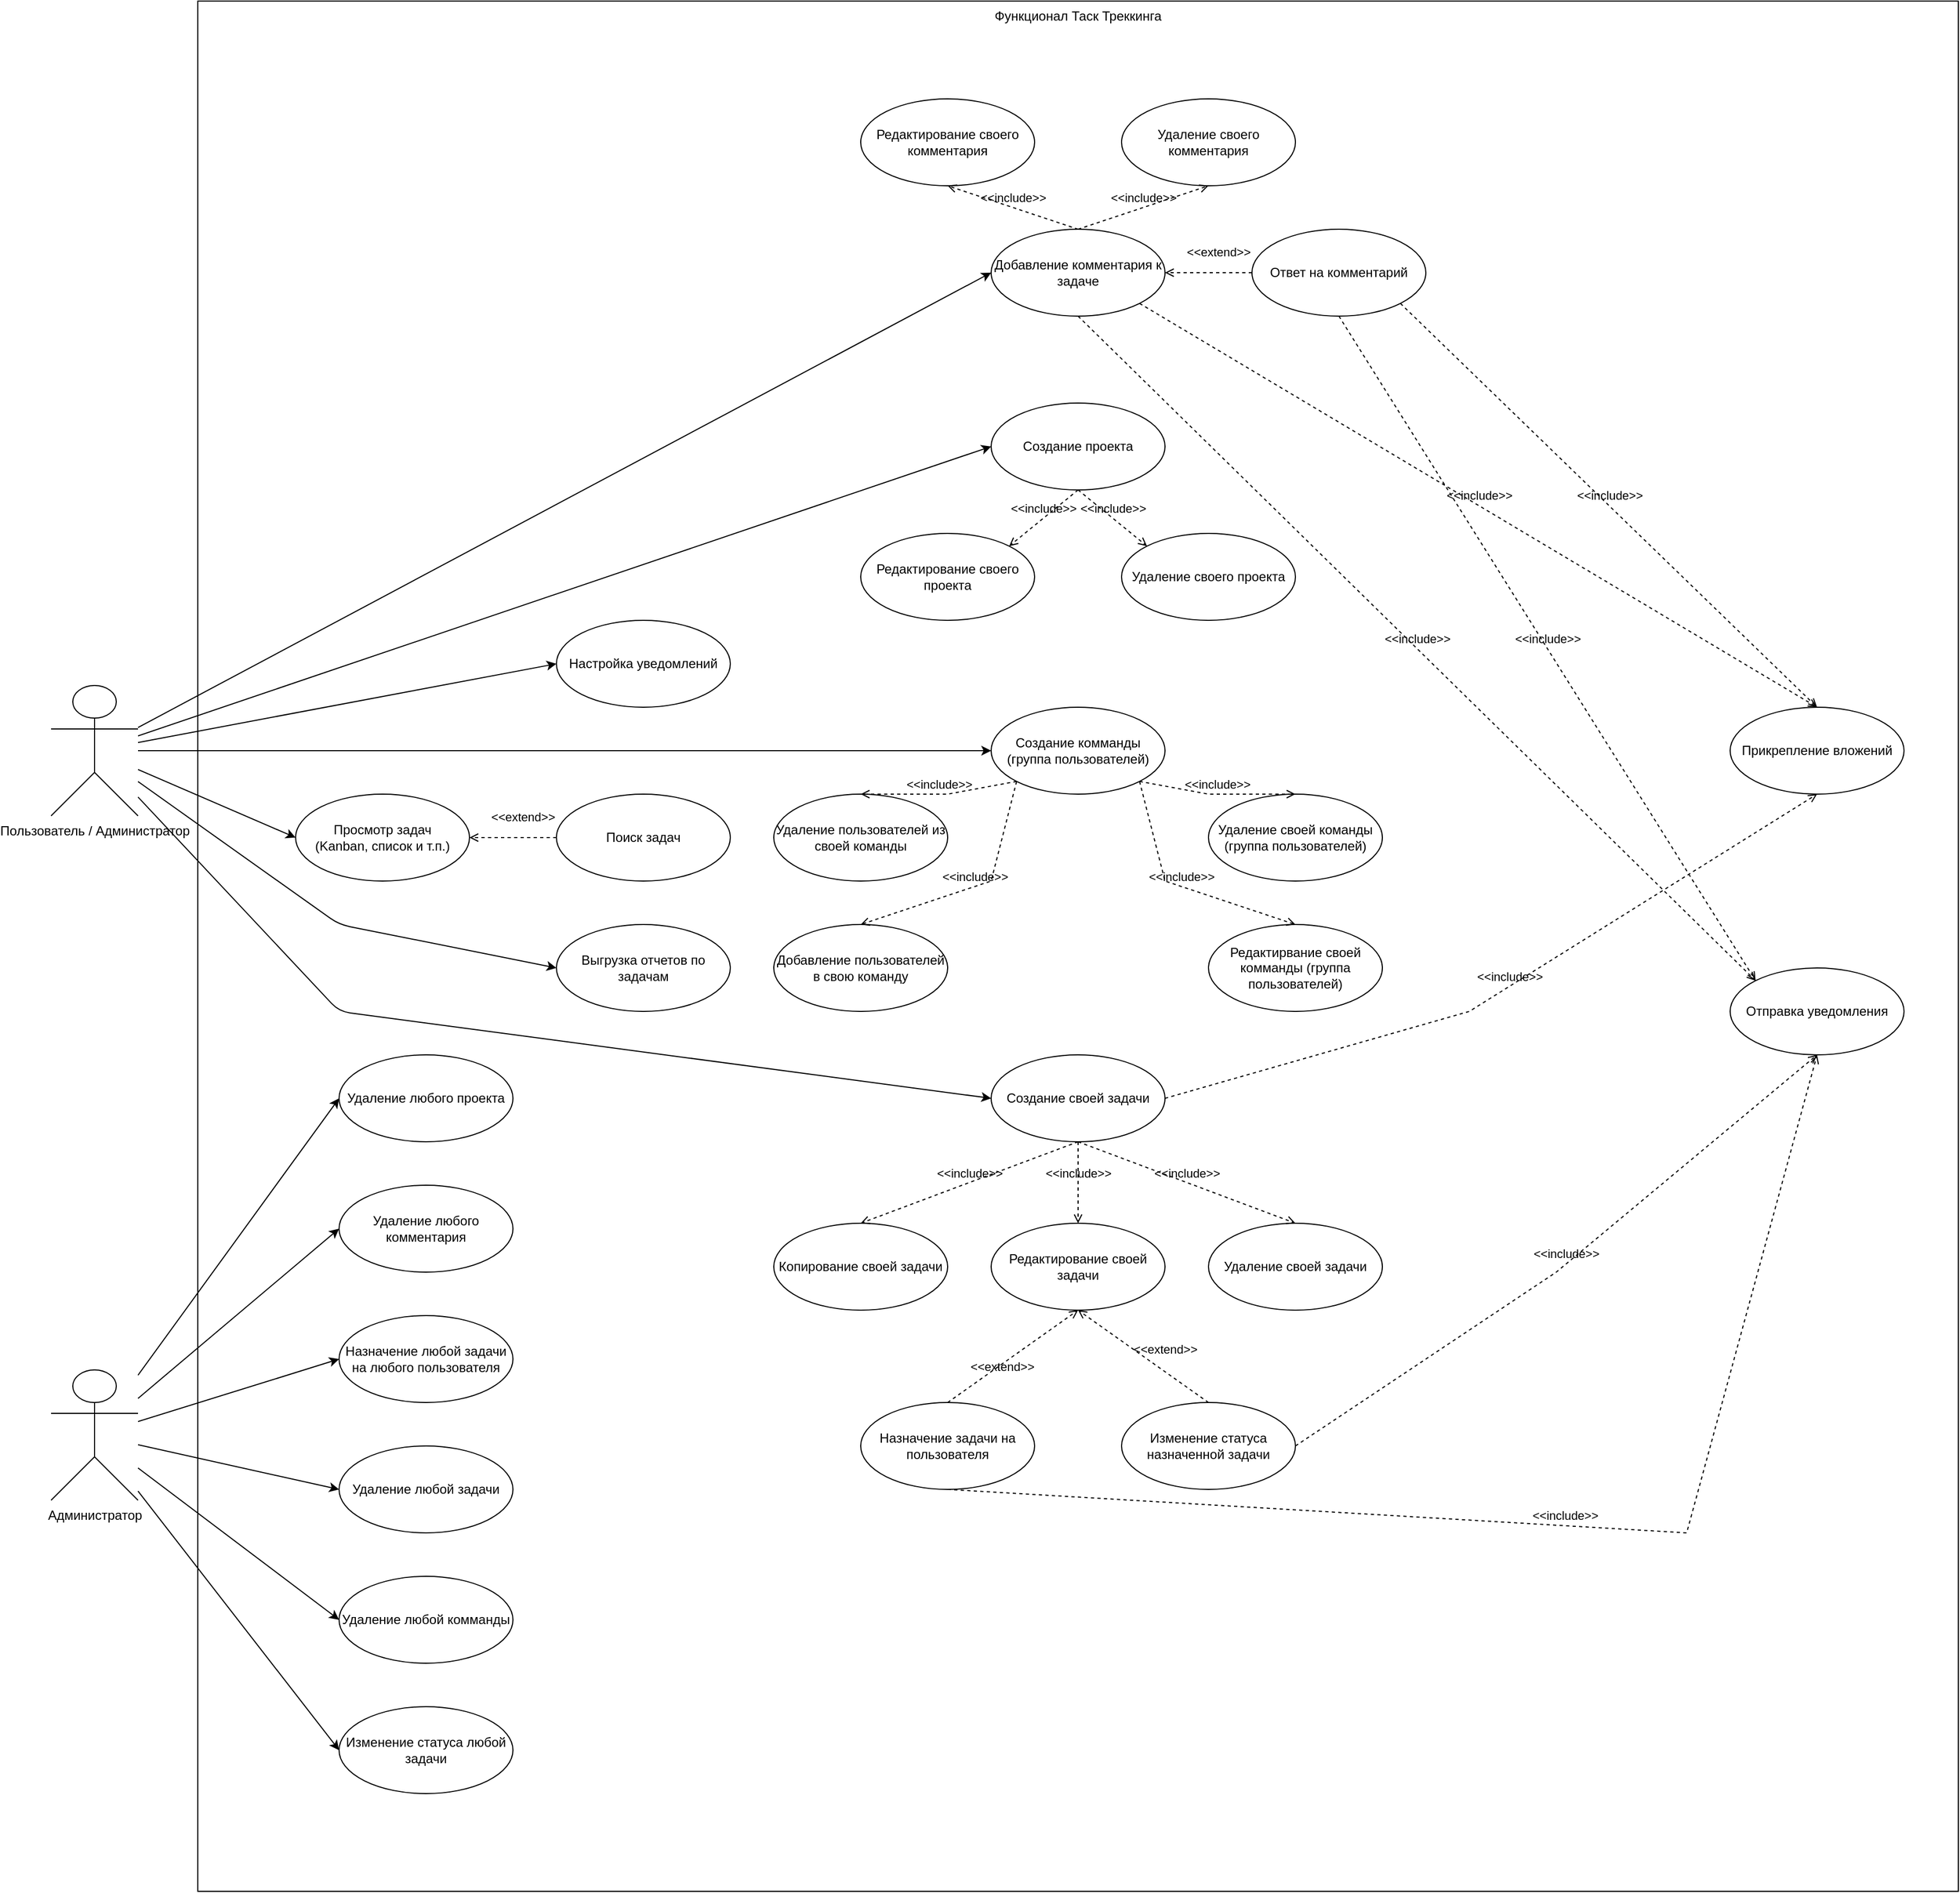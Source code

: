 <mxfile>
    <diagram id="AhvNE2Bj85OlApgS3JiM" name="Page-1">
        <mxGraphModel dx="2032" dy="3117" grid="1" gridSize="10" guides="1" tooltips="1" connect="1" arrows="1" fold="1" page="1" pageScale="1" pageWidth="850" pageHeight="1100" math="0" shadow="0">
            <root>
                <mxCell id="0"/>
                <mxCell id="1" parent="0"/>
                <mxCell id="3" value="Функционал Таск Треккинга" style="rounded=0;whiteSpace=wrap;html=1;align=center;verticalAlign=top;shadow=0;" vertex="1" parent="1">
                    <mxGeometry x="-290" y="-1930" width="1620" height="1740" as="geometry"/>
                </mxCell>
                <mxCell id="74" style="edgeStyle=none;html=1;entryX=0;entryY=0.5;entryDx=0;entryDy=0;" edge="1" parent="1" source="46" target="66">
                    <mxGeometry relative="1" as="geometry"/>
                </mxCell>
                <mxCell id="75" style="edgeStyle=none;html=1;entryX=0;entryY=0.5;entryDx=0;entryDy=0;" edge="1" parent="1" source="46" target="67">
                    <mxGeometry relative="1" as="geometry"/>
                </mxCell>
                <mxCell id="84" style="edgeStyle=none;html=1;entryX=0;entryY=0.5;entryDx=0;entryDy=0;" edge="1" parent="1" source="46" target="55">
                    <mxGeometry relative="1" as="geometry"/>
                </mxCell>
                <mxCell id="86" style="edgeStyle=none;html=1;entryX=0;entryY=0.5;entryDx=0;entryDy=0;" edge="1" parent="1" source="46" target="48">
                    <mxGeometry relative="1" as="geometry">
                        <mxPoint x="-200" y="-1000" as="targetPoint"/>
                        <Array as="points">
                            <mxPoint x="-160" y="-1000"/>
                        </Array>
                    </mxGeometry>
                </mxCell>
                <mxCell id="92" style="edgeStyle=none;html=1;entryX=0;entryY=0.5;entryDx=0;entryDy=0;" edge="1" parent="1" source="46" target="64">
                    <mxGeometry relative="1" as="geometry"/>
                </mxCell>
                <mxCell id="94" style="edgeStyle=none;html=1;entryX=0;entryY=0.5;entryDx=0;entryDy=0;" edge="1" parent="1" source="46" target="65">
                    <mxGeometry relative="1" as="geometry">
                        <Array as="points">
                            <mxPoint x="-160" y="-1080"/>
                        </Array>
                    </mxGeometry>
                </mxCell>
                <mxCell id="95" style="edgeStyle=none;html=1;entryX=0;entryY=0.5;entryDx=0;entryDy=0;" edge="1" parent="1" source="46" target="58">
                    <mxGeometry relative="1" as="geometry"/>
                </mxCell>
                <mxCell id="46" value="Пользователь / Администратор" style="shape=umlActor;verticalLabelPosition=bottom;verticalAlign=top;html=1;outlineConnect=0;" vertex="1" parent="1">
                    <mxGeometry x="-425" y="-1300" width="80" height="120" as="geometry"/>
                </mxCell>
                <mxCell id="48" value="Создание своей задачи" style="ellipse;whiteSpace=wrap;html=1;" vertex="1" parent="1">
                    <mxGeometry x="440" y="-960" width="160" height="80" as="geometry"/>
                </mxCell>
                <mxCell id="49" value="Копирование своей задачи" style="ellipse;whiteSpace=wrap;html=1;" vertex="1" parent="1">
                    <mxGeometry x="240" y="-805" width="160" height="80" as="geometry"/>
                </mxCell>
                <mxCell id="50" value="Редактирование своей задачи" style="ellipse;whiteSpace=wrap;html=1;" vertex="1" parent="1">
                    <mxGeometry x="440" y="-805" width="160" height="80" as="geometry"/>
                </mxCell>
                <mxCell id="51" value="Удаление своей задачи" style="ellipse;whiteSpace=wrap;html=1;" vertex="1" parent="1">
                    <mxGeometry x="640" y="-805" width="160" height="80" as="geometry"/>
                </mxCell>
                <mxCell id="52" value="Назначение задачи на пользователя" style="ellipse;whiteSpace=wrap;html=1;" vertex="1" parent="1">
                    <mxGeometry x="320" y="-640" width="160" height="80" as="geometry"/>
                </mxCell>
                <mxCell id="53" value="Изменение статуса назначенной задачи" style="ellipse;whiteSpace=wrap;html=1;" vertex="1" parent="1">
                    <mxGeometry x="560" y="-640" width="160" height="80" as="geometry"/>
                </mxCell>
                <mxCell id="55" value="Просмотр задач&lt;br&gt;(Kanban, список и т.п.)" style="ellipse;whiteSpace=wrap;html=1;" vertex="1" parent="1">
                    <mxGeometry x="-200" y="-1200" width="160" height="80" as="geometry"/>
                </mxCell>
                <mxCell id="56" value="Поиск задач" style="ellipse;whiteSpace=wrap;html=1;" vertex="1" parent="1">
                    <mxGeometry x="40" y="-1200" width="160" height="80" as="geometry"/>
                </mxCell>
                <mxCell id="57" value="Прикрепление вложений" style="ellipse;whiteSpace=wrap;html=1;" vertex="1" parent="1">
                    <mxGeometry x="1120" y="-1280" width="160" height="80" as="geometry"/>
                </mxCell>
                <mxCell id="58" value="Добавление комментария к задаче" style="ellipse;whiteSpace=wrap;html=1;" vertex="1" parent="1">
                    <mxGeometry x="440" y="-1720" width="160" height="80" as="geometry"/>
                </mxCell>
                <mxCell id="59" value="Редактирование своего комментария" style="ellipse;whiteSpace=wrap;html=1;" vertex="1" parent="1">
                    <mxGeometry x="320" y="-1840" width="160" height="80" as="geometry"/>
                </mxCell>
                <mxCell id="60" value="Удаление своего комментария" style="ellipse;whiteSpace=wrap;html=1;" vertex="1" parent="1">
                    <mxGeometry x="560" y="-1840" width="160" height="80" as="geometry"/>
                </mxCell>
                <mxCell id="61" value="Ответ на комментарий" style="ellipse;whiteSpace=wrap;html=1;" vertex="1" parent="1">
                    <mxGeometry x="680" y="-1720" width="160" height="80" as="geometry"/>
                </mxCell>
                <mxCell id="63" value="Отправка уведомления" style="ellipse;whiteSpace=wrap;html=1;" vertex="1" parent="1">
                    <mxGeometry x="1120" y="-1040" width="160" height="80" as="geometry"/>
                </mxCell>
                <mxCell id="64" value="Настройка уведомлений" style="ellipse;whiteSpace=wrap;html=1;" vertex="1" parent="1">
                    <mxGeometry x="40" y="-1360" width="160" height="80" as="geometry"/>
                </mxCell>
                <mxCell id="65" value="Выгрузка отчетов по задачам" style="ellipse;whiteSpace=wrap;html=1;" vertex="1" parent="1">
                    <mxGeometry x="40" y="-1080" width="160" height="80" as="geometry"/>
                </mxCell>
                <mxCell id="66" value="Создание проекта" style="ellipse;whiteSpace=wrap;html=1;" vertex="1" parent="1">
                    <mxGeometry x="440" y="-1560" width="160" height="80" as="geometry"/>
                </mxCell>
                <mxCell id="67" value="Создание комманды (группа пользователей)" style="ellipse;whiteSpace=wrap;html=1;" vertex="1" parent="1">
                    <mxGeometry x="440" y="-1280" width="160" height="80" as="geometry"/>
                </mxCell>
                <mxCell id="68" value="Редактирование своего проекта" style="ellipse;whiteSpace=wrap;html=1;" vertex="1" parent="1">
                    <mxGeometry x="320" y="-1440" width="160" height="80" as="geometry"/>
                </mxCell>
                <mxCell id="69" value="Удаление своего проекта" style="ellipse;whiteSpace=wrap;html=1;" vertex="1" parent="1">
                    <mxGeometry x="560" y="-1440" width="160" height="80" as="geometry"/>
                </mxCell>
                <mxCell id="70" value="Редактирвание своей комманды (группа пользователей)" style="ellipse;whiteSpace=wrap;html=1;" vertex="1" parent="1">
                    <mxGeometry x="640" y="-1080" width="160" height="80" as="geometry"/>
                </mxCell>
                <mxCell id="71" value="Удаление своей команды (группа пользователей)" style="ellipse;whiteSpace=wrap;html=1;" vertex="1" parent="1">
                    <mxGeometry x="640" y="-1200" width="160" height="80" as="geometry"/>
                </mxCell>
                <mxCell id="72" value="Добавление пользователей в свою команду" style="ellipse;whiteSpace=wrap;html=1;" vertex="1" parent="1">
                    <mxGeometry x="240" y="-1080" width="160" height="80" as="geometry"/>
                </mxCell>
                <mxCell id="73" value="Удаление пользователей из своей команды" style="ellipse;whiteSpace=wrap;html=1;" vertex="1" parent="1">
                    <mxGeometry x="240" y="-1200" width="160" height="80" as="geometry"/>
                </mxCell>
                <mxCell id="78" value="&amp;lt;&amp;lt;include&amp;gt;&amp;gt;" style="html=1;verticalAlign=bottom;labelBackgroundColor=none;endArrow=open;endFill=0;dashed=1;rounded=0;entryX=0.5;entryY=0;entryDx=0;entryDy=0;exitX=1;exitY=1;exitDx=0;exitDy=0;" edge="1" parent="1" source="67" target="70">
                    <mxGeometry width="160" relative="1" as="geometry">
                        <mxPoint x="390" y="-750" as="sourcePoint"/>
                        <mxPoint x="510" y="-910" as="targetPoint"/>
                        <Array as="points">
                            <mxPoint x="600" y="-1120"/>
                        </Array>
                    </mxGeometry>
                </mxCell>
                <mxCell id="79" value="&amp;lt;&amp;lt;include&amp;gt;&amp;gt;" style="html=1;verticalAlign=bottom;labelBackgroundColor=none;endArrow=open;endFill=0;dashed=1;rounded=0;entryX=0.5;entryY=0;entryDx=0;entryDy=0;exitX=1;exitY=1;exitDx=0;exitDy=0;" edge="1" parent="1" source="67" target="71">
                    <mxGeometry width="160" relative="1" as="geometry">
                        <mxPoint x="530" y="-1190" as="sourcePoint"/>
                        <mxPoint x="490" y="-1150" as="targetPoint"/>
                        <Array as="points">
                            <mxPoint x="640" y="-1200"/>
                        </Array>
                    </mxGeometry>
                </mxCell>
                <mxCell id="80" value="&amp;lt;&amp;lt;include&amp;gt;&amp;gt;" style="html=1;verticalAlign=bottom;labelBackgroundColor=none;endArrow=open;endFill=0;dashed=1;rounded=0;exitX=0;exitY=1;exitDx=0;exitDy=0;entryX=0.5;entryY=0;entryDx=0;entryDy=0;" edge="1" parent="1" source="67" target="72">
                    <mxGeometry width="160" relative="1" as="geometry">
                        <mxPoint x="586.569" y="-1201.716" as="sourcePoint"/>
                        <mxPoint x="590" y="-990" as="targetPoint"/>
                        <Array as="points">
                            <mxPoint x="440" y="-1120"/>
                        </Array>
                    </mxGeometry>
                </mxCell>
                <mxCell id="81" value="&amp;lt;&amp;lt;include&amp;gt;&amp;gt;" style="html=1;verticalAlign=bottom;labelBackgroundColor=none;endArrow=open;endFill=0;dashed=1;rounded=0;entryX=0.5;entryY=0;entryDx=0;entryDy=0;exitX=0;exitY=1;exitDx=0;exitDy=0;" edge="1" parent="1" source="67" target="73">
                    <mxGeometry width="160" relative="1" as="geometry">
                        <mxPoint x="596.569" y="-1191.716" as="sourcePoint"/>
                        <mxPoint x="740" y="-1060" as="targetPoint"/>
                        <Array as="points">
                            <mxPoint x="400" y="-1200"/>
                        </Array>
                    </mxGeometry>
                </mxCell>
                <mxCell id="82" value="&amp;lt;&amp;lt;include&amp;gt;&amp;gt;" style="html=1;verticalAlign=bottom;labelBackgroundColor=none;endArrow=open;endFill=0;dashed=1;rounded=0;exitX=0.5;exitY=1;exitDx=0;exitDy=0;entryX=0;entryY=0;entryDx=0;entryDy=0;" edge="1" parent="1" source="66" target="69">
                    <mxGeometry x="-0.002" width="160" relative="1" as="geometry">
                        <mxPoint x="586.569" y="-1201.716" as="sourcePoint"/>
                        <mxPoint x="730" y="-1070" as="targetPoint"/>
                        <Array as="points"/>
                        <mxPoint as="offset"/>
                    </mxGeometry>
                </mxCell>
                <mxCell id="83" value="&amp;lt;&amp;lt;include&amp;gt;&amp;gt;" style="html=1;verticalAlign=bottom;labelBackgroundColor=none;endArrow=open;endFill=0;dashed=1;rounded=0;exitX=0.5;exitY=1;exitDx=0;exitDy=0;entryX=1;entryY=0;entryDx=0;entryDy=0;" edge="1" parent="1" source="66" target="68">
                    <mxGeometry width="160" relative="1" as="geometry">
                        <mxPoint x="530" y="-1470" as="sourcePoint"/>
                        <mxPoint x="593.431" y="-1418.284" as="targetPoint"/>
                        <Array as="points"/>
                    </mxGeometry>
                </mxCell>
                <mxCell id="85" value="&amp;lt;&amp;lt;extend&amp;gt;&amp;gt;" style="html=1;verticalAlign=bottom;labelBackgroundColor=none;endArrow=open;endFill=0;dashed=1;rounded=0;entryX=1;entryY=0.5;entryDx=0;entryDy=0;exitX=0;exitY=0.5;exitDx=0;exitDy=0;" edge="1" parent="1" source="56" target="55">
                    <mxGeometry x="-0.25" y="-10" width="160" relative="1" as="geometry">
                        <mxPoint x="10.0" y="-1000.0" as="sourcePoint"/>
                        <mxPoint x="-70.0" y="-1000.0" as="targetPoint"/>
                        <mxPoint x="-1" as="offset"/>
                    </mxGeometry>
                </mxCell>
                <mxCell id="87" value="&amp;lt;&amp;lt;include&amp;gt;&amp;gt;" style="html=1;verticalAlign=bottom;labelBackgroundColor=none;endArrow=open;endFill=0;dashed=1;rounded=0;exitX=0.5;exitY=1;exitDx=0;exitDy=0;entryX=0.5;entryY=0;entryDx=0;entryDy=0;" edge="1" parent="1" source="48" target="50">
                    <mxGeometry width="160" relative="1" as="geometry">
                        <mxPoint x="473.431" y="-1246.716" as="sourcePoint"/>
                        <mxPoint x="330" y="-1115" as="targetPoint"/>
                        <Array as="points"/>
                    </mxGeometry>
                </mxCell>
                <mxCell id="88" value="&amp;lt;&amp;lt;include&amp;gt;&amp;gt;" style="html=1;verticalAlign=bottom;labelBackgroundColor=none;endArrow=open;endFill=0;dashed=1;rounded=0;exitX=0.5;exitY=1;exitDx=0;exitDy=0;entryX=0.5;entryY=0;entryDx=0;entryDy=0;" edge="1" parent="1" source="48" target="51">
                    <mxGeometry width="160" relative="1" as="geometry">
                        <mxPoint x="530" y="-870" as="sourcePoint"/>
                        <mxPoint x="530" y="-795" as="targetPoint"/>
                        <Array as="points"/>
                    </mxGeometry>
                </mxCell>
                <mxCell id="89" value="&amp;lt;&amp;lt;include&amp;gt;&amp;gt;" style="html=1;verticalAlign=bottom;labelBackgroundColor=none;endArrow=open;endFill=0;dashed=1;rounded=0;exitX=0.5;exitY=1;exitDx=0;exitDy=0;entryX=0.5;entryY=0;entryDx=0;entryDy=0;" edge="1" parent="1" source="48" target="49">
                    <mxGeometry width="160" relative="1" as="geometry">
                        <mxPoint x="530" y="-870" as="sourcePoint"/>
                        <mxPoint x="730" y="-795" as="targetPoint"/>
                        <Array as="points"/>
                    </mxGeometry>
                </mxCell>
                <mxCell id="90" value="&amp;lt;&amp;lt;extend&amp;gt;&amp;gt;" style="html=1;verticalAlign=bottom;labelBackgroundColor=none;endArrow=open;endFill=0;dashed=1;rounded=0;entryX=0.5;entryY=1;entryDx=0;entryDy=0;exitX=0.5;exitY=0;exitDx=0;exitDy=0;" edge="1" parent="1" source="52" target="50">
                    <mxGeometry x="-0.25" y="-10" width="160" relative="1" as="geometry">
                        <mxPoint x="70" y="-620" as="sourcePoint"/>
                        <mxPoint x="-30.0" y="-1150" as="targetPoint"/>
                        <mxPoint x="-1" as="offset"/>
                    </mxGeometry>
                </mxCell>
                <mxCell id="91" value="&amp;lt;&amp;lt;extend&amp;gt;&amp;gt;" style="html=1;verticalAlign=bottom;labelBackgroundColor=none;endArrow=open;endFill=0;dashed=1;rounded=0;entryX=0.5;entryY=1;entryDx=0;entryDy=0;exitX=0.5;exitY=0;exitDx=0;exitDy=0;" edge="1" parent="1" source="53" target="50">
                    <mxGeometry x="-0.25" y="-10" width="160" relative="1" as="geometry">
                        <mxPoint x="410" y="-630" as="sourcePoint"/>
                        <mxPoint x="530" y="-715" as="targetPoint"/>
                        <mxPoint x="-1" as="offset"/>
                    </mxGeometry>
                </mxCell>
                <mxCell id="96" value="&amp;lt;&amp;lt;extend&amp;gt;&amp;gt;" style="html=1;verticalAlign=bottom;labelBackgroundColor=none;endArrow=open;endFill=0;dashed=1;rounded=0;entryX=1;entryY=0.5;entryDx=0;entryDy=0;exitX=0;exitY=0.5;exitDx=0;exitDy=0;" edge="1" parent="1" source="61" target="58">
                    <mxGeometry x="-0.25" y="-10" width="160" relative="1" as="geometry">
                        <mxPoint x="650" y="-630" as="sourcePoint"/>
                        <mxPoint x="530" y="-715" as="targetPoint"/>
                        <mxPoint x="-1" as="offset"/>
                    </mxGeometry>
                </mxCell>
                <mxCell id="97" value="&amp;lt;&amp;lt;include&amp;gt;&amp;gt;" style="html=1;verticalAlign=bottom;labelBackgroundColor=none;endArrow=open;endFill=0;dashed=1;rounded=0;exitX=0.5;exitY=0;exitDx=0;exitDy=0;entryX=0.5;entryY=1;entryDx=0;entryDy=0;" edge="1" parent="1" source="58" target="59">
                    <mxGeometry width="160" relative="1" as="geometry">
                        <mxPoint x="530" y="-1470" as="sourcePoint"/>
                        <mxPoint x="466.569" y="-1418.284" as="targetPoint"/>
                        <Array as="points"/>
                    </mxGeometry>
                </mxCell>
                <mxCell id="98" value="&amp;lt;&amp;lt;include&amp;gt;&amp;gt;" style="html=1;verticalAlign=bottom;labelBackgroundColor=none;endArrow=open;endFill=0;dashed=1;rounded=0;entryX=0.5;entryY=1;entryDx=0;entryDy=0;" edge="1" parent="1" target="60">
                    <mxGeometry x="0.001" width="160" relative="1" as="geometry">
                        <mxPoint x="520" y="-1720" as="sourcePoint"/>
                        <mxPoint x="410" y="-1750" as="targetPoint"/>
                        <Array as="points"/>
                        <mxPoint as="offset"/>
                    </mxGeometry>
                </mxCell>
                <mxCell id="99" value="&amp;lt;&amp;lt;include&amp;gt;&amp;gt;" style="html=1;verticalAlign=bottom;labelBackgroundColor=none;endArrow=open;endFill=0;dashed=1;rounded=0;entryX=0.5;entryY=0;entryDx=0;entryDy=0;exitX=1;exitY=1;exitDx=0;exitDy=0;" edge="1" parent="1" source="58" target="57">
                    <mxGeometry x="0.001" width="160" relative="1" as="geometry">
                        <mxPoint x="530" y="-1710" as="sourcePoint"/>
                        <mxPoint x="650" y="-1750" as="targetPoint"/>
                        <Array as="points"/>
                        <mxPoint as="offset"/>
                    </mxGeometry>
                </mxCell>
                <mxCell id="100" value="&amp;lt;&amp;lt;include&amp;gt;&amp;gt;" style="html=1;verticalAlign=bottom;labelBackgroundColor=none;endArrow=open;endFill=0;dashed=1;rounded=0;entryX=0.5;entryY=0;entryDx=0;entryDy=0;exitX=1;exitY=1;exitDx=0;exitDy=0;" edge="1" parent="1" source="61" target="57">
                    <mxGeometry x="0.001" width="160" relative="1" as="geometry">
                        <mxPoint x="586.569" y="-1641.716" as="sourcePoint"/>
                        <mxPoint x="970" y="-1550" as="targetPoint"/>
                        <Array as="points"/>
                        <mxPoint as="offset"/>
                    </mxGeometry>
                </mxCell>
                <mxCell id="101" value="&amp;lt;&amp;lt;include&amp;gt;&amp;gt;" style="html=1;verticalAlign=bottom;labelBackgroundColor=none;endArrow=open;endFill=0;dashed=1;rounded=0;entryX=0.5;entryY=1;entryDx=0;entryDy=0;exitX=1;exitY=0.5;exitDx=0;exitDy=0;" edge="1" parent="1" source="48" target="57">
                    <mxGeometry x="0.001" width="160" relative="1" as="geometry">
                        <mxPoint x="586.569" y="-1641.716" as="sourcePoint"/>
                        <mxPoint x="1210" y="-1270" as="targetPoint"/>
                        <Array as="points">
                            <mxPoint x="880" y="-1000"/>
                        </Array>
                        <mxPoint as="offset"/>
                    </mxGeometry>
                </mxCell>
                <mxCell id="102" value="&amp;lt;&amp;lt;include&amp;gt;&amp;gt;" style="html=1;verticalAlign=bottom;labelBackgroundColor=none;endArrow=open;endFill=0;dashed=1;rounded=0;entryX=0.5;entryY=1;entryDx=0;entryDy=0;exitX=1;exitY=0.5;exitDx=0;exitDy=0;" edge="1" parent="1" source="53" target="63">
                    <mxGeometry x="0.001" width="160" relative="1" as="geometry">
                        <mxPoint x="610.0" y="-910" as="sourcePoint"/>
                        <mxPoint x="1210" y="-1190" as="targetPoint"/>
                        <Array as="points">
                            <mxPoint x="960" y="-760"/>
                        </Array>
                        <mxPoint as="offset"/>
                    </mxGeometry>
                </mxCell>
                <mxCell id="104" value="&amp;lt;&amp;lt;include&amp;gt;&amp;gt;" style="html=1;verticalAlign=bottom;labelBackgroundColor=none;endArrow=open;endFill=0;dashed=1;rounded=0;entryX=0.5;entryY=1;entryDx=0;entryDy=0;exitX=0.5;exitY=1;exitDx=0;exitDy=0;" edge="1" parent="1" source="52" target="63">
                    <mxGeometry x="0.001" width="160" relative="1" as="geometry">
                        <mxPoint x="730.0" y="-590" as="sourcePoint"/>
                        <mxPoint x="1210" y="-950" as="targetPoint"/>
                        <Array as="points">
                            <mxPoint x="1080" y="-520"/>
                        </Array>
                        <mxPoint as="offset"/>
                    </mxGeometry>
                </mxCell>
                <mxCell id="105" value="&amp;lt;&amp;lt;include&amp;gt;&amp;gt;" style="html=1;verticalAlign=bottom;labelBackgroundColor=none;endArrow=open;endFill=0;dashed=1;rounded=0;entryX=0;entryY=0;entryDx=0;entryDy=0;exitX=0.5;exitY=1;exitDx=0;exitDy=0;" edge="1" parent="1" source="58" target="63">
                    <mxGeometry x="0.001" width="160" relative="1" as="geometry">
                        <mxPoint x="586.569" y="-1641.716" as="sourcePoint"/>
                        <mxPoint x="1210" y="-1270" as="targetPoint"/>
                        <Array as="points"/>
                        <mxPoint as="offset"/>
                    </mxGeometry>
                </mxCell>
                <mxCell id="107" value="&amp;lt;&amp;lt;include&amp;gt;&amp;gt;" style="html=1;verticalAlign=bottom;labelBackgroundColor=none;endArrow=open;endFill=0;dashed=1;rounded=0;entryX=0;entryY=0;entryDx=0;entryDy=0;exitX=0.5;exitY=1;exitDx=0;exitDy=0;" edge="1" parent="1" source="61" target="63">
                    <mxGeometry x="0.001" width="160" relative="1" as="geometry">
                        <mxPoint x="826.569" y="-1641.716" as="sourcePoint"/>
                        <mxPoint x="1210" y="-1270" as="targetPoint"/>
                        <Array as="points"/>
                        <mxPoint as="offset"/>
                    </mxGeometry>
                </mxCell>
                <mxCell id="118" style="edgeStyle=none;html=1;entryX=0;entryY=0.5;entryDx=0;entryDy=0;" edge="1" parent="1" source="108" target="117">
                    <mxGeometry relative="1" as="geometry"/>
                </mxCell>
                <mxCell id="119" style="edgeStyle=none;html=1;entryX=0;entryY=0.5;entryDx=0;entryDy=0;" edge="1" parent="1" source="108" target="115">
                    <mxGeometry relative="1" as="geometry"/>
                </mxCell>
                <mxCell id="120" style="edgeStyle=none;html=1;entryX=0;entryY=0.5;entryDx=0;entryDy=0;" edge="1" parent="1" source="108" target="110">
                    <mxGeometry relative="1" as="geometry"/>
                </mxCell>
                <mxCell id="121" style="edgeStyle=none;html=1;entryX=0;entryY=0.5;entryDx=0;entryDy=0;" edge="1" parent="1" source="108" target="109">
                    <mxGeometry relative="1" as="geometry"/>
                </mxCell>
                <mxCell id="122" style="edgeStyle=none;html=1;entryX=0;entryY=0.5;entryDx=0;entryDy=0;" edge="1" parent="1" source="108" target="116">
                    <mxGeometry relative="1" as="geometry"/>
                </mxCell>
                <mxCell id="123" style="edgeStyle=none;html=1;entryX=0;entryY=0.5;entryDx=0;entryDy=0;" edge="1" parent="1" source="108" target="113">
                    <mxGeometry relative="1" as="geometry"/>
                </mxCell>
                <mxCell id="108" value="Администратор" style="shape=umlActor;verticalLabelPosition=bottom;verticalAlign=top;html=1;outlineConnect=0;" vertex="1" parent="1">
                    <mxGeometry x="-425" y="-670" width="80" height="120" as="geometry"/>
                </mxCell>
                <mxCell id="109" value="Удаление любой задачи" style="ellipse;whiteSpace=wrap;html=1;" vertex="1" parent="1">
                    <mxGeometry x="-160" y="-600" width="160" height="80" as="geometry"/>
                </mxCell>
                <mxCell id="110" value="Назначение любой задачи на любого пользователя" style="ellipse;whiteSpace=wrap;html=1;" vertex="1" parent="1">
                    <mxGeometry x="-160" y="-720" width="160" height="80" as="geometry"/>
                </mxCell>
                <mxCell id="113" value="Изменение статуса любой задачи" style="ellipse;whiteSpace=wrap;html=1;" vertex="1" parent="1">
                    <mxGeometry x="-160" y="-360" width="160" height="80" as="geometry"/>
                </mxCell>
                <mxCell id="115" value="Удаление любого комментария" style="ellipse;whiteSpace=wrap;html=1;" vertex="1" parent="1">
                    <mxGeometry x="-160" y="-840" width="160" height="80" as="geometry"/>
                </mxCell>
                <mxCell id="116" value="Удаление любой комманды" style="ellipse;whiteSpace=wrap;html=1;" vertex="1" parent="1">
                    <mxGeometry x="-160" y="-480" width="160" height="80" as="geometry"/>
                </mxCell>
                <mxCell id="117" value="Удаление любого проекта" style="ellipse;whiteSpace=wrap;html=1;" vertex="1" parent="1">
                    <mxGeometry x="-160" y="-960" width="160" height="80" as="geometry"/>
                </mxCell>
            </root>
        </mxGraphModel>
    </diagram>
</mxfile>